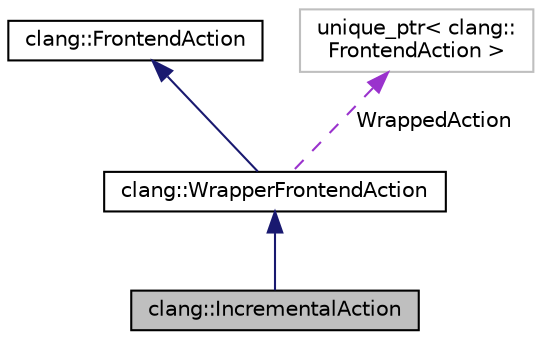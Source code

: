 digraph "clang::IncrementalAction"
{
 // LATEX_PDF_SIZE
  bgcolor="transparent";
  edge [fontname="Helvetica",fontsize="10",labelfontname="Helvetica",labelfontsize="10"];
  node [fontname="Helvetica",fontsize="10",shape=record];
  Node1 [label="clang::IncrementalAction",height=0.2,width=0.4,color="black", fillcolor="grey75", style="filled", fontcolor="black",tooltip="A custom action enabling the incremental processing functionality."];
  Node2 -> Node1 [dir="back",color="midnightblue",fontsize="10",style="solid",fontname="Helvetica"];
  Node2 [label="clang::WrapperFrontendAction",height=0.2,width=0.4,color="black",URL="$classclang_1_1WrapperFrontendAction.html",tooltip="A frontend action which simply wraps some other runtime-specified frontend action."];
  Node3 -> Node2 [dir="back",color="midnightblue",fontsize="10",style="solid",fontname="Helvetica"];
  Node3 [label="clang::FrontendAction",height=0.2,width=0.4,color="black",URL="$classclang_1_1FrontendAction.html",tooltip="Abstract base class for actions which can be performed by the frontend."];
  Node4 -> Node2 [dir="back",color="darkorchid3",fontsize="10",style="dashed",label=" WrappedAction" ,fontname="Helvetica"];
  Node4 [label="unique_ptr\< clang::\lFrontendAction \>",height=0.2,width=0.4,color="grey75",tooltip=" "];
}
